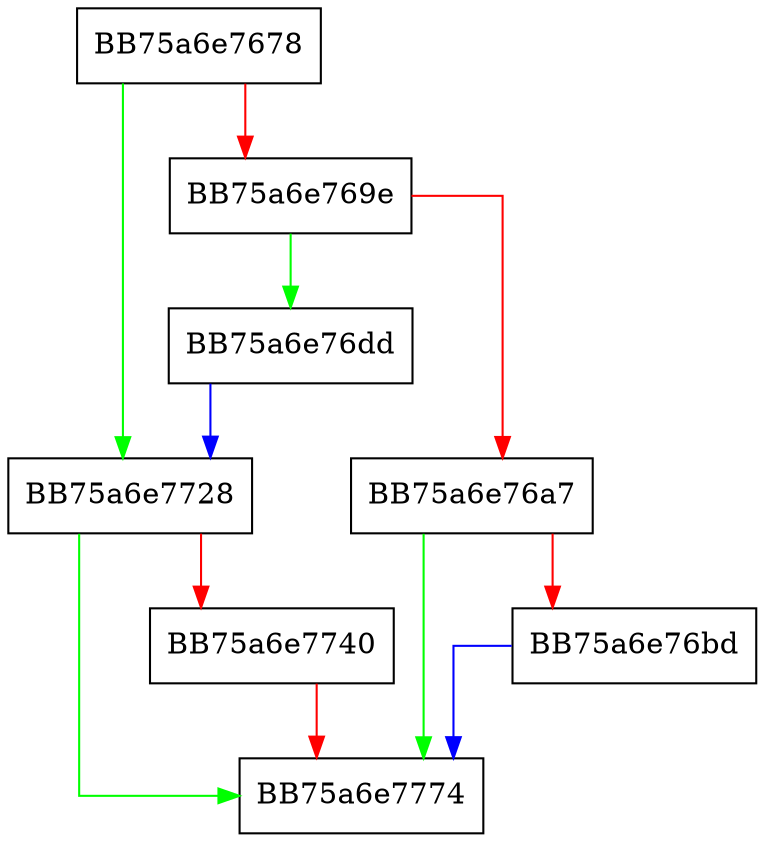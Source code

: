digraph CombineNameFileName {
  node [shape="box"];
  graph [splines=ortho];
  BB75a6e7678 -> BB75a6e7728 [color="green"];
  BB75a6e7678 -> BB75a6e769e [color="red"];
  BB75a6e769e -> BB75a6e76dd [color="green"];
  BB75a6e769e -> BB75a6e76a7 [color="red"];
  BB75a6e76a7 -> BB75a6e7774 [color="green"];
  BB75a6e76a7 -> BB75a6e76bd [color="red"];
  BB75a6e76bd -> BB75a6e7774 [color="blue"];
  BB75a6e76dd -> BB75a6e7728 [color="blue"];
  BB75a6e7728 -> BB75a6e7774 [color="green"];
  BB75a6e7728 -> BB75a6e7740 [color="red"];
  BB75a6e7740 -> BB75a6e7774 [color="red"];
}